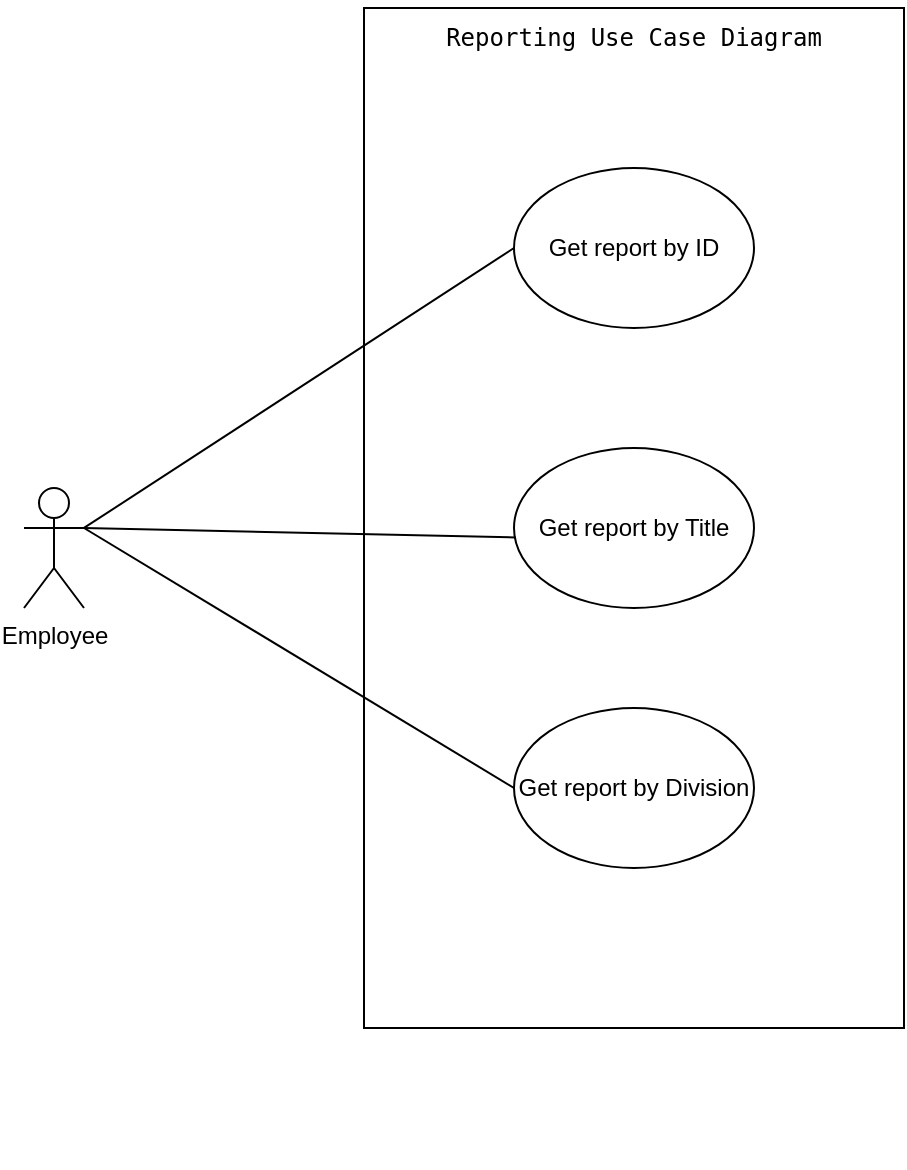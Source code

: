 <mxfile version="24.7.1" type="github">
  <diagram name="Page-1" id="mx_s7k8I2mpHJwbVcjMV">
    <mxGraphModel dx="952" dy="971" grid="1" gridSize="10" guides="1" tooltips="1" connect="1" arrows="1" fold="1" page="1" pageScale="1" pageWidth="850" pageHeight="1100" math="0" shadow="0">
      <root>
        <mxCell id="0" />
        <mxCell id="1" parent="0" />
        <mxCell id="NGJ7G6pKV0uhApg5LdNZ-3" value="" style="group" parent="1" vertex="1" connectable="0">
          <mxGeometry x="290" y="150" width="270" height="580" as="geometry" />
        </mxCell>
        <mxCell id="NGJ7G6pKV0uhApg5LdNZ-1" value="" style="rounded=0;whiteSpace=wrap;html=1;movable=1;resizable=1;rotatable=1;deletable=1;editable=1;locked=0;connectable=1;" parent="NGJ7G6pKV0uhApg5LdNZ-3" vertex="1">
          <mxGeometry width="270" height="510" as="geometry" />
        </mxCell>
        <mxCell id="NGJ7G6pKV0uhApg5LdNZ-2" value="&lt;pre class=&quot;notranslate&quot;&gt;&lt;code&gt;Reporting Use Case Diagram&lt;/code&gt;&lt;/pre&gt;" style="text;html=1;align=center;verticalAlign=middle;whiteSpace=wrap;rounded=0;movable=1;resizable=1;rotatable=1;deletable=1;editable=1;locked=0;connectable=1;" parent="NGJ7G6pKV0uhApg5LdNZ-3" vertex="1">
          <mxGeometry width="270" height="30" as="geometry" />
        </mxCell>
        <mxCell id="NGJ7G6pKV0uhApg5LdNZ-5" value="Get report by ID" style="ellipse;whiteSpace=wrap;html=1;" parent="NGJ7G6pKV0uhApg5LdNZ-3" vertex="1">
          <mxGeometry x="75" y="80" width="120" height="80" as="geometry" />
        </mxCell>
        <mxCell id="NGJ7G6pKV0uhApg5LdNZ-12" value="Get report by Title" style="ellipse;whiteSpace=wrap;html=1;" parent="NGJ7G6pKV0uhApg5LdNZ-3" vertex="1">
          <mxGeometry x="75" y="220" width="120" height="80" as="geometry" />
        </mxCell>
        <mxCell id="NGJ7G6pKV0uhApg5LdNZ-13" value="Get report by Division" style="ellipse;whiteSpace=wrap;html=1;" parent="NGJ7G6pKV0uhApg5LdNZ-3" vertex="1">
          <mxGeometry x="75" y="350" width="120" height="80" as="geometry" />
        </mxCell>
        <mxCell id="NGJ7G6pKV0uhApg5LdNZ-14" style="edgeStyle=orthogonalEdgeStyle;rounded=0;orthogonalLoop=1;jettySize=auto;html=1;exitX=0.5;exitY=1;exitDx=0;exitDy=0;" parent="NGJ7G6pKV0uhApg5LdNZ-3" source="NGJ7G6pKV0uhApg5LdNZ-1" target="NGJ7G6pKV0uhApg5LdNZ-1" edge="1">
          <mxGeometry relative="1" as="geometry" />
        </mxCell>
        <mxCell id="NGJ7G6pKV0uhApg5LdNZ-15" value="Employee" style="shape=umlActor;verticalLabelPosition=bottom;verticalAlign=top;html=1;outlineConnect=0;" parent="1" vertex="1">
          <mxGeometry x="120" y="390" width="30" height="60" as="geometry" />
        </mxCell>
        <mxCell id="NGJ7G6pKV0uhApg5LdNZ-16" value="" style="endArrow=none;html=1;rounded=0;exitX=1;exitY=0.333;exitDx=0;exitDy=0;exitPerimeter=0;entryX=0;entryY=0.5;entryDx=0;entryDy=0;" parent="1" source="NGJ7G6pKV0uhApg5LdNZ-15" target="NGJ7G6pKV0uhApg5LdNZ-5" edge="1">
          <mxGeometry width="50" height="50" relative="1" as="geometry">
            <mxPoint x="250" y="400" as="sourcePoint" />
            <mxPoint x="300" y="350" as="targetPoint" />
          </mxGeometry>
        </mxCell>
        <mxCell id="NGJ7G6pKV0uhApg5LdNZ-17" value="" style="endArrow=none;html=1;rounded=0;exitX=1;exitY=0.333;exitDx=0;exitDy=0;exitPerimeter=0;entryX=0.007;entryY=0.559;entryDx=0;entryDy=0;entryPerimeter=0;" parent="1" source="NGJ7G6pKV0uhApg5LdNZ-15" target="NGJ7G6pKV0uhApg5LdNZ-12" edge="1">
          <mxGeometry width="50" height="50" relative="1" as="geometry">
            <mxPoint x="160" y="420" as="sourcePoint" />
            <mxPoint x="375" y="280" as="targetPoint" />
          </mxGeometry>
        </mxCell>
        <mxCell id="NGJ7G6pKV0uhApg5LdNZ-18" value="" style="endArrow=none;html=1;rounded=0;entryX=0;entryY=0.5;entryDx=0;entryDy=0;" parent="1" target="NGJ7G6pKV0uhApg5LdNZ-13" edge="1">
          <mxGeometry width="50" height="50" relative="1" as="geometry">
            <mxPoint x="150" y="410" as="sourcePoint" />
            <mxPoint x="376" y="425" as="targetPoint" />
          </mxGeometry>
        </mxCell>
      </root>
    </mxGraphModel>
  </diagram>
</mxfile>

